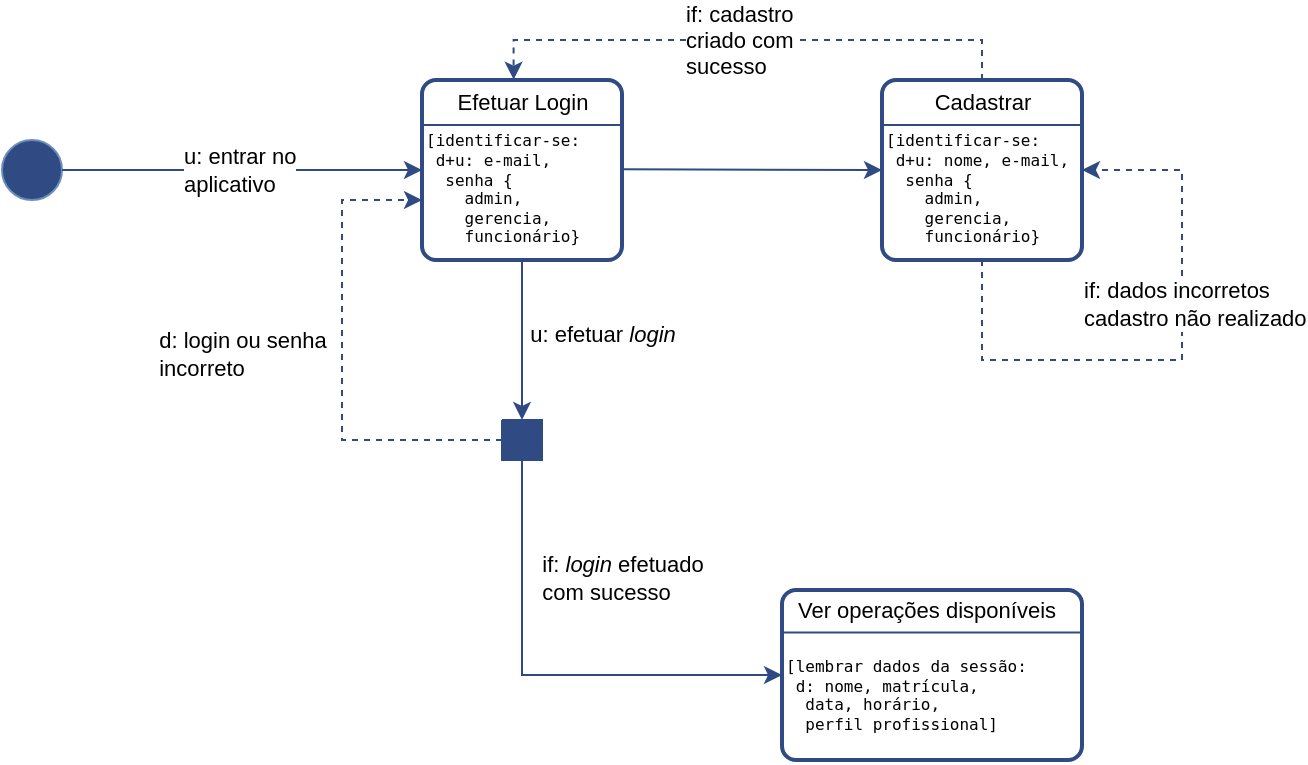 <mxfile version="21.3.2" type="github">
  <diagram name="Página-1" id="x-N38VqKMPOv2hVq8iVs">
    <mxGraphModel dx="1173" dy="552" grid="1" gridSize="10" guides="1" tooltips="1" connect="1" arrows="1" fold="1" page="1" pageScale="1" pageWidth="827" pageHeight="1169" math="0" shadow="0">
      <root>
        <mxCell id="0" />
        <mxCell id="1" parent="0" />
        <mxCell id="sq0r280DWLotltU3NOkU-3" value="" style="ellipse;whiteSpace=wrap;html=1;fillColor=#304b83;strokeColor=#6c8ebf;" parent="1" vertex="1">
          <mxGeometry x="10" y="160" width="30" height="30" as="geometry" />
        </mxCell>
        <mxCell id="sq0r280DWLotltU3NOkU-4" value="" style="endArrow=classic;html=1;rounded=0;strokeColor=#304B83;exitX=1;exitY=0.5;exitDx=0;exitDy=0;entryX=0;entryY=0.5;entryDx=0;entryDy=0;" parent="1" source="sq0r280DWLotltU3NOkU-3" target="sq0r280DWLotltU3NOkU-13" edge="1">
          <mxGeometry width="50" height="50" relative="1" as="geometry">
            <mxPoint x="60" y="164.8" as="sourcePoint" />
            <mxPoint x="208.88" y="164.38" as="targetPoint" />
          </mxGeometry>
        </mxCell>
        <mxCell id="sq0r280DWLotltU3NOkU-12" value="&lt;div&gt;u: entrar no&lt;/div&gt;&lt;div&gt;aplicativo&lt;br&gt;&lt;/div&gt;" style="edgeLabel;html=1;align=left;verticalAlign=middle;resizable=0;points=[];" parent="sq0r280DWLotltU3NOkU-4" vertex="1" connectable="0">
          <mxGeometry x="-0.134" relative="1" as="geometry">
            <mxPoint x="-19" as="offset" />
          </mxGeometry>
        </mxCell>
        <mxCell id="sq0r280DWLotltU3NOkU-16" style="edgeStyle=orthogonalEdgeStyle;rounded=0;orthogonalLoop=1;jettySize=auto;html=1;strokeColor=#304B83;" parent="1" source="sq0r280DWLotltU3NOkU-13" target="sq0r280DWLotltU3NOkU-17" edge="1">
          <mxGeometry relative="1" as="geometry">
            <mxPoint x="270" y="370" as="targetPoint" />
          </mxGeometry>
        </mxCell>
        <mxCell id="sq0r280DWLotltU3NOkU-18" value="u: efetuar&amp;nbsp;&lt;i&gt;login&lt;/i&gt;" style="edgeLabel;html=1;align=center;verticalAlign=middle;resizable=0;points=[];" parent="sq0r280DWLotltU3NOkU-16" vertex="1" connectable="0">
          <mxGeometry x="-0.072" relative="1" as="geometry">
            <mxPoint x="40" as="offset" />
          </mxGeometry>
        </mxCell>
        <mxCell id="sq0r280DWLotltU3NOkU-13" value="&lt;pre style=&quot;font-size: 8px;&quot;&gt;&lt;font style=&quot;font-size: 8px;&quot;&gt;&lt;br&gt;&lt;/font&gt;&lt;font style=&quot;font-size: 8px;&quot;&gt;&lt;br&gt;[identificar-se:&lt;br&gt; d+u: e-mail&lt;/font&gt;&lt;font style=&quot;font-size: 8px;&quot;&gt;,&lt;br&gt;  senha {&lt;br&gt;    admin,&lt;br&gt;    gerencia,&lt;br&gt;    funcionário}&lt;/font&gt;&lt;/pre&gt;" style="rounded=1;whiteSpace=wrap;html=1;absoluteArcSize=1;arcSize=14;strokeWidth=2;strokeColor=#304B83;align=left;" parent="1" vertex="1">
          <mxGeometry x="220" y="130" width="100" height="90" as="geometry" />
        </mxCell>
        <mxCell id="sq0r280DWLotltU3NOkU-14" value="" style="endArrow=none;html=1;rounded=0;entryX=1;entryY=0.25;entryDx=0;entryDy=0;exitX=0;exitY=0.25;exitDx=0;exitDy=0;strokeColor=#304B83;" parent="1" source="sq0r280DWLotltU3NOkU-13" target="sq0r280DWLotltU3NOkU-13" edge="1">
          <mxGeometry width="50" height="50" relative="1" as="geometry">
            <mxPoint x="160" y="260" as="sourcePoint" />
            <mxPoint x="210" y="210" as="targetPoint" />
          </mxGeometry>
        </mxCell>
        <mxCell id="sq0r280DWLotltU3NOkU-15" value="Efetuar Login" style="edgeLabel;html=1;align=center;verticalAlign=middle;resizable=0;points=[];" parent="sq0r280DWLotltU3NOkU-14" vertex="1" connectable="0">
          <mxGeometry x="-0.128" relative="1" as="geometry">
            <mxPoint x="6" y="-12" as="offset" />
          </mxGeometry>
        </mxCell>
        <mxCell id="sq0r280DWLotltU3NOkU-19" style="edgeStyle=orthogonalEdgeStyle;rounded=0;orthogonalLoop=1;jettySize=auto;html=1;entryX=0;entryY=0.5;entryDx=0;entryDy=0;strokeColor=#304B83;" parent="1" source="sq0r280DWLotltU3NOkU-17" target="sq0r280DWLotltU3NOkU-21" edge="1">
          <mxGeometry relative="1" as="geometry">
            <mxPoint x="270" y="430" as="targetPoint" />
            <Array as="points">
              <mxPoint x="270" y="428" />
            </Array>
          </mxGeometry>
        </mxCell>
        <mxCell id="sq0r280DWLotltU3NOkU-24" value="if: &lt;i&gt;login&lt;/i&gt; efetuado&lt;br&gt;&lt;div style=&quot;text-align: left;&quot;&gt;com sucesso&lt;/div&gt;" style="edgeLabel;html=1;align=center;verticalAlign=middle;resizable=0;points=[];" parent="sq0r280DWLotltU3NOkU-19" vertex="1" connectable="0">
          <mxGeometry x="-0.506" y="-1" relative="1" as="geometry">
            <mxPoint x="51" as="offset" />
          </mxGeometry>
        </mxCell>
        <mxCell id="sq0r280DWLotltU3NOkU-36" style="edgeStyle=orthogonalEdgeStyle;rounded=0;orthogonalLoop=1;jettySize=auto;html=1;entryX=0;entryY=0.667;entryDx=0;entryDy=0;entryPerimeter=0;dashed=1;strokeColor=#304B83;" parent="1" source="sq0r280DWLotltU3NOkU-17" target="sq0r280DWLotltU3NOkU-13" edge="1">
          <mxGeometry relative="1" as="geometry">
            <Array as="points">
              <mxPoint x="180" y="310" />
              <mxPoint x="180" y="190" />
            </Array>
          </mxGeometry>
        </mxCell>
        <mxCell id="sq0r280DWLotltU3NOkU-37" value="d: login ou senha&lt;br&gt;&lt;div style=&quot;text-align: left;&quot;&gt;incorreto&lt;/div&gt;" style="edgeLabel;html=1;align=center;verticalAlign=middle;resizable=0;points=[];" parent="sq0r280DWLotltU3NOkU-36" vertex="1" connectable="0">
          <mxGeometry x="0.028" y="-1" relative="1" as="geometry">
            <mxPoint x="-51" as="offset" />
          </mxGeometry>
        </mxCell>
        <mxCell id="sq0r280DWLotltU3NOkU-17" value="" style="verticalLabelPosition=bottom;verticalAlign=top;html=1;shape=mxgraph.basic.patternFillRect;fillStyle=solid;step=5;fillStrokeWidth=0.2;fillStrokeColor=#dddddd;fillColor=#304B83;strokeColor=#304B83;" parent="1" vertex="1">
          <mxGeometry x="260" y="300" width="20" height="20" as="geometry" />
        </mxCell>
        <mxCell id="sq0r280DWLotltU3NOkU-21" value="&lt;pre style=&quot;font-size: 8px;&quot;&gt;&lt;font style=&quot;font-size: 8px;&quot;&gt;&lt;br&gt;&lt;/font&gt;&lt;font style=&quot;font-size: 8px;&quot;&gt;&lt;br&gt;[lembrar dados da sessão:&lt;br&gt; d: nome, matrícula,&lt;br&gt;  data, horário, &lt;br&gt;  perfil profissional]&lt;/font&gt;&lt;/pre&gt;" style="rounded=1;whiteSpace=wrap;html=1;absoluteArcSize=1;arcSize=14;strokeWidth=2;strokeColor=#304B83;align=left;" parent="1" vertex="1">
          <mxGeometry x="400" y="385" width="150" height="85" as="geometry" />
        </mxCell>
        <mxCell id="sq0r280DWLotltU3NOkU-22" value="" style="endArrow=none;html=1;rounded=0;entryX=1;entryY=0.25;entryDx=0;entryDy=0;exitX=0;exitY=0.25;exitDx=0;exitDy=0;strokeColor=#304B83;" parent="1" source="sq0r280DWLotltU3NOkU-21" target="sq0r280DWLotltU3NOkU-21" edge="1">
          <mxGeometry width="50" height="50" relative="1" as="geometry">
            <mxPoint x="300" y="515" as="sourcePoint" />
            <mxPoint x="350" y="465" as="targetPoint" />
          </mxGeometry>
        </mxCell>
        <mxCell id="sq0r280DWLotltU3NOkU-23" value="Ver operações disponíveis" style="edgeLabel;html=1;align=center;verticalAlign=middle;resizable=0;points=[];" parent="sq0r280DWLotltU3NOkU-22" vertex="1" connectable="0">
          <mxGeometry x="-0.128" relative="1" as="geometry">
            <mxPoint x="6" y="-12" as="offset" />
          </mxGeometry>
        </mxCell>
        <mxCell id="lqEkOTCwduCHx60M0nn3-6" style="edgeStyle=orthogonalEdgeStyle;rounded=0;orthogonalLoop=1;jettySize=auto;html=1;exitX=0.5;exitY=1;exitDx=0;exitDy=0;" edge="1" parent="1" source="lqEkOTCwduCHx60M0nn3-2">
          <mxGeometry relative="1" as="geometry">
            <mxPoint x="500.241" y="220.207" as="targetPoint" />
          </mxGeometry>
        </mxCell>
        <mxCell id="lqEkOTCwduCHx60M0nn3-7" style="edgeStyle=orthogonalEdgeStyle;rounded=0;orthogonalLoop=1;jettySize=auto;html=1;exitX=0.5;exitY=0;exitDx=0;exitDy=0;entryX=0.458;entryY=-0.002;entryDx=0;entryDy=0;entryPerimeter=0;strokeColor=#304B83;dashed=1;" edge="1" parent="1" source="lqEkOTCwduCHx60M0nn3-2" target="sq0r280DWLotltU3NOkU-13">
          <mxGeometry relative="1" as="geometry" />
        </mxCell>
        <mxCell id="lqEkOTCwduCHx60M0nn3-2" value="&lt;pre style=&quot;font-size: 8px;&quot;&gt;&lt;font style=&quot;font-size: 8px;&quot;&gt;&lt;br&gt;&lt;/font&gt;&lt;font style=&quot;font-size: 8px;&quot;&gt;&lt;br&gt;[identificar-se:&lt;br&gt; d+u: nome, e-mail&lt;/font&gt;&lt;font style=&quot;font-size: 8px;&quot;&gt;,&lt;br&gt;  senha {&lt;br&gt;    admin,&lt;br&gt;    gerencia,&lt;br&gt;    funcionário}&lt;/font&gt;&lt;/pre&gt;" style="rounded=1;whiteSpace=wrap;html=1;absoluteArcSize=1;arcSize=14;strokeWidth=2;strokeColor=#304B83;align=left;" vertex="1" parent="1">
          <mxGeometry x="450" y="130" width="100" height="90" as="geometry" />
        </mxCell>
        <mxCell id="lqEkOTCwduCHx60M0nn3-3" value="" style="endArrow=none;html=1;rounded=0;entryX=1;entryY=0.25;entryDx=0;entryDy=0;exitX=0;exitY=0.25;exitDx=0;exitDy=0;strokeColor=#304B83;" edge="1" source="lqEkOTCwduCHx60M0nn3-2" target="lqEkOTCwduCHx60M0nn3-2" parent="1">
          <mxGeometry width="50" height="50" relative="1" as="geometry">
            <mxPoint x="390" y="260" as="sourcePoint" />
            <mxPoint x="440" y="210" as="targetPoint" />
          </mxGeometry>
        </mxCell>
        <mxCell id="lqEkOTCwduCHx60M0nn3-4" value="Cadastrar" style="edgeLabel;html=1;align=center;verticalAlign=middle;resizable=0;points=[];" vertex="1" connectable="0" parent="lqEkOTCwduCHx60M0nn3-3">
          <mxGeometry x="-0.128" relative="1" as="geometry">
            <mxPoint x="6" y="-12" as="offset" />
          </mxGeometry>
        </mxCell>
        <mxCell id="lqEkOTCwduCHx60M0nn3-5" value="" style="edgeStyle=none;orthogonalLoop=1;jettySize=auto;html=1;rounded=0;entryX=0;entryY=0.5;entryDx=0;entryDy=0;strokeColor=#304B83;" edge="1" parent="1" target="lqEkOTCwduCHx60M0nn3-2">
          <mxGeometry width="100" relative="1" as="geometry">
            <mxPoint x="320" y="174.66" as="sourcePoint" />
            <mxPoint x="420" y="174.66" as="targetPoint" />
            <Array as="points" />
          </mxGeometry>
        </mxCell>
        <mxCell id="lqEkOTCwduCHx60M0nn3-8" value="&lt;div align=&quot;left&quot;&gt;if: cadastro&lt;/div&gt;&lt;div align=&quot;left&quot;&gt;criado com&lt;/div&gt;&lt;div align=&quot;left&quot;&gt;sucesso&lt;br&gt;&lt;/div&gt;" style="edgeLabel;html=1;align=left;verticalAlign=middle;resizable=0;points=[];" vertex="1" connectable="0" parent="1">
          <mxGeometry x="350" y="110" as="geometry" />
        </mxCell>
        <mxCell id="lqEkOTCwduCHx60M0nn3-9" style="edgeStyle=orthogonalEdgeStyle;rounded=0;orthogonalLoop=1;jettySize=auto;html=1;exitX=0.5;exitY=1;exitDx=0;exitDy=0;entryX=1;entryY=0.5;entryDx=0;entryDy=0;dashed=1;strokeColor=#304B83;" edge="1" parent="1" source="lqEkOTCwduCHx60M0nn3-2" target="lqEkOTCwduCHx60M0nn3-2">
          <mxGeometry relative="1" as="geometry">
            <Array as="points">
              <mxPoint x="500" y="270" />
              <mxPoint x="600" y="270" />
              <mxPoint x="600" y="175" />
            </Array>
          </mxGeometry>
        </mxCell>
        <mxCell id="lqEkOTCwduCHx60M0nn3-11" value="&lt;div align=&quot;left&quot;&gt;if: dados incorretos&lt;/div&gt;&lt;div align=&quot;left&quot;&gt;cadastro não realizado&lt;br&gt;&lt;/div&gt;" style="edgeLabel;html=1;align=left;verticalAlign=middle;resizable=0;points=[];" vertex="1" connectable="0" parent="1">
          <mxGeometry x="550" y="240" as="geometry">
            <mxPoint x="-1" y="2" as="offset" />
          </mxGeometry>
        </mxCell>
      </root>
    </mxGraphModel>
  </diagram>
</mxfile>
